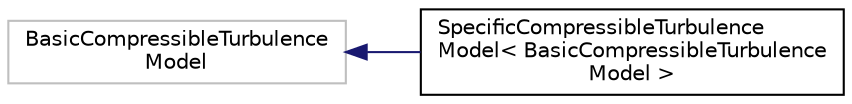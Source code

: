 digraph "Graphical Class Hierarchy"
{
  bgcolor="transparent";
  edge [fontname="Helvetica",fontsize="10",labelfontname="Helvetica",labelfontsize="10"];
  node [fontname="Helvetica",fontsize="10",shape=record];
  rankdir="LR";
  Node1 [label="BasicCompressibleTurbulence\lModel",height=0.2,width=0.4,color="grey75"];
  Node1 -> Node2 [dir="back",color="midnightblue",fontsize="10",style="solid",fontname="Helvetica"];
  Node2 [label="SpecificCompressibleTurbulence\lModel\< BasicCompressibleTurbulence\lModel \>",height=0.2,width=0.4,color="black",URL="$a02381.html",tooltip="Templated abstract base class for specific (RAS/LES) compressible turbulence models. "];
}
